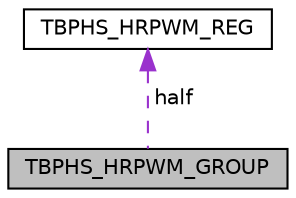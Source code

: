 digraph "TBPHS_HRPWM_GROUP"
{
  edge [fontname="Helvetica",fontsize="10",labelfontname="Helvetica",labelfontsize="10"];
  node [fontname="Helvetica",fontsize="10",shape=record];
  Node1 [label="TBPHS_HRPWM_GROUP",height=0.2,width=0.4,color="black", fillcolor="grey75", style="filled", fontcolor="black"];
  Node2 -> Node1 [dir="back",color="darkorchid3",fontsize="10",style="dashed",label=" half" ,fontname="Helvetica"];
  Node2 [label="TBPHS_HRPWM_REG",height=0.2,width=0.4,color="black", fillcolor="white", style="filled",URL="$struct_t_b_p_h_s___h_r_p_w_m___r_e_g.html"];
}
